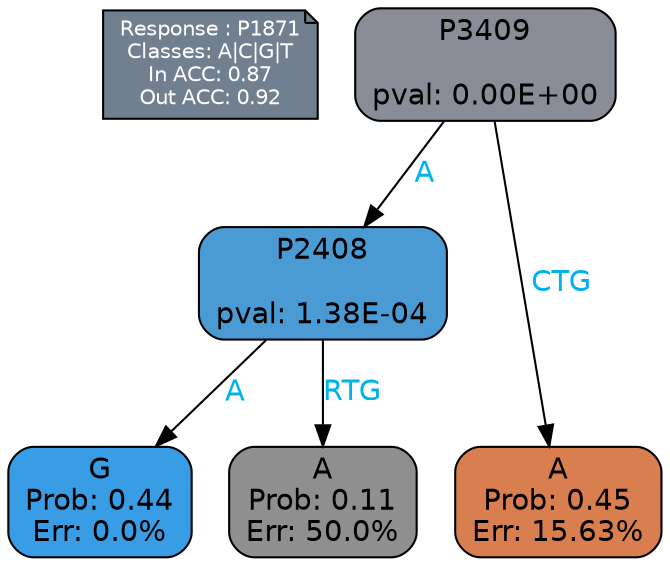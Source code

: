 digraph Tree {
node [shape=box, style="filled, rounded", color="black", fontname=helvetica] ;
graph [ranksep=equally, splines=polylines, bgcolor=transparent, dpi=600] ;
edge [fontname=helvetica] ;
LEGEND [label="Response : P1871
Classes: A|C|G|T
In ACC: 0.87
Out ACC: 0.92
",shape=note,align=left,style=filled,fillcolor="slategray",fontcolor="white",fontsize=10];1 [label="P3409

pval: 0.00E+00", fillcolor="#8a8d97"] ;
2 [label="P2408

pval: 1.38E-04", fillcolor="#4a9ad3"] ;
3 [label="G
Prob: 0.44
Err: 0.0%", fillcolor="#399de5"] ;
4 [label="A
Prob: 0.11
Err: 50.0%", fillcolor="#8f8f8f"] ;
5 [label="A
Prob: 0.45
Err: 15.63%", fillcolor="#d97e4e"] ;
1 -> 2 [label="A",fontcolor=deepskyblue2] ;
1 -> 5 [label="CTG",fontcolor=deepskyblue2] ;
2 -> 3 [label="A",fontcolor=deepskyblue2] ;
2 -> 4 [label="RTG",fontcolor=deepskyblue2] ;
{rank = same; 3;4;5;}{rank = same; LEGEND;1;}}